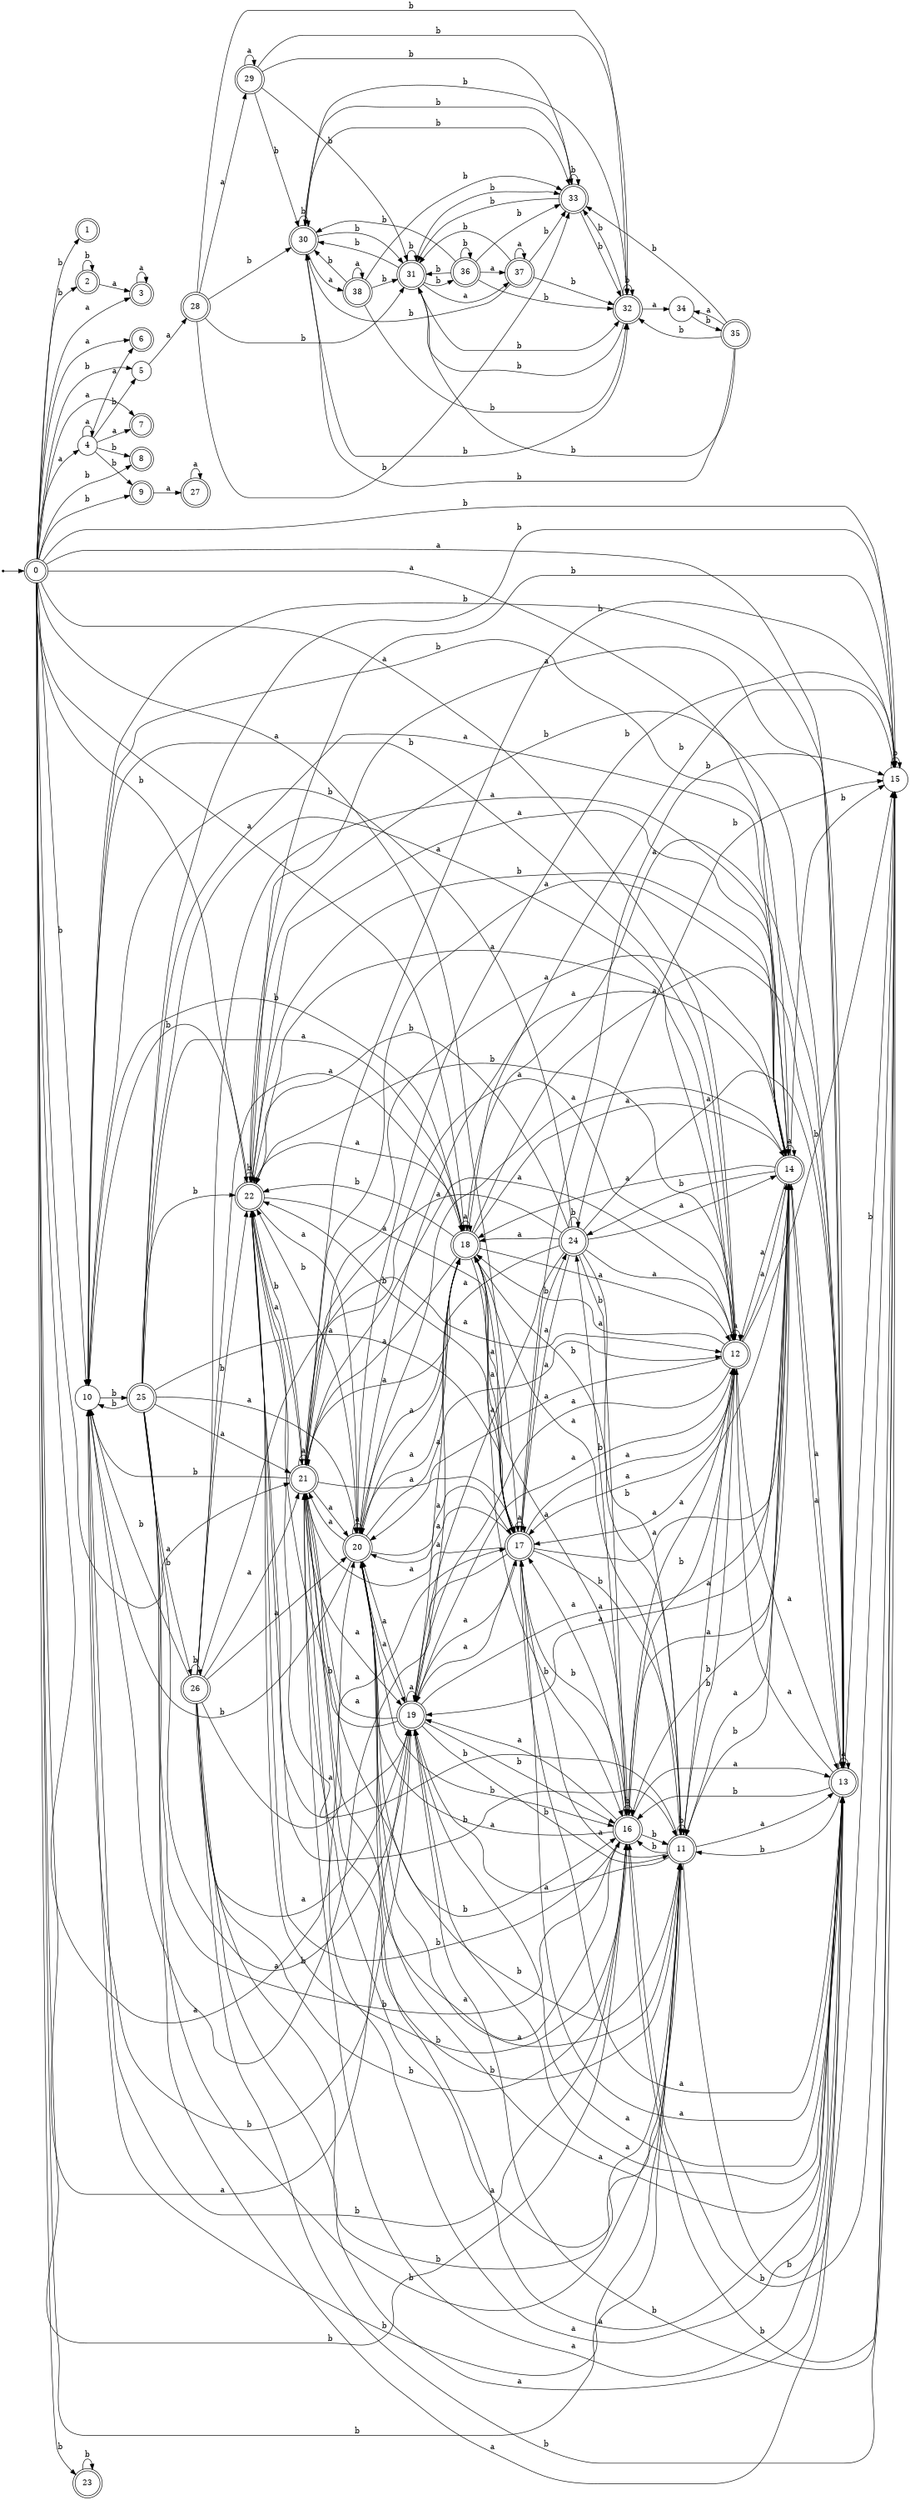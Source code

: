 digraph finite_state_machine {
rankdir=LR;
size="20,20";
node [shape = point]; "dummy0"
node [shape = doublecircle]; "0";"dummy0" -> "0";
node [shape = doublecircle]; "1";node [shape = doublecircle]; "2";node [shape = doublecircle]; "3";node [shape = circle]; "4";
node [shape = circle]; "5";
node [shape = doublecircle]; "6";node [shape = doublecircle]; "7";node [shape = doublecircle]; "8";node [shape = doublecircle]; "9";node [shape = circle]; "10";
node [shape = doublecircle]; "11";node [shape = doublecircle]; "12";node [shape = doublecircle]; "13";node [shape = doublecircle]; "14";node [shape = circle]; "15";
node [shape = doublecircle]; "16";node [shape = doublecircle]; "17";node [shape = doublecircle]; "18";node [shape = doublecircle]; "19";node [shape = doublecircle]; "20";node [shape = doublecircle]; "21";node [shape = doublecircle]; "22";node [shape = doublecircle]; "23";node [shape = doublecircle]; "24";node [shape = doublecircle]; "25";node [shape = doublecircle]; "26";node [shape = doublecircle]; "27";node [shape = doublecircle]; "28";node [shape = doublecircle]; "29";node [shape = doublecircle]; "30";node [shape = doublecircle]; "31";node [shape = doublecircle]; "32";node [shape = doublecircle]; "33";node [shape = circle]; "34";
node [shape = doublecircle]; "35";node [shape = doublecircle]; "36";node [shape = doublecircle]; "37";node [shape = doublecircle]; "38";"0" -> "1" [label = "b"];
 "0" -> "2" [label = "b"];
 "0" -> "5" [label = "b"];
 "0" -> "8" [label = "b"];
 "0" -> "9" [label = "b"];
 "0" -> "10" [label = "b"];
 "0" -> "11" [label = "b"];
 "0" -> "15" [label = "b"];
 "0" -> "16" [label = "b"];
 "0" -> "22" [label = "b"];
 "0" -> "23" [label = "b"];
 "0" -> "3" [label = "a"];
 "0" -> "4" [label = "a"];
 "0" -> "6" [label = "a"];
 "0" -> "7" [label = "a"];
 "0" -> "12" [label = "a"];
 "0" -> "13" [label = "a"];
 "0" -> "14" [label = "a"];
 "0" -> "17" [label = "a"];
 "0" -> "18" [label = "a"];
 "0" -> "19" [label = "a"];
 "0" -> "20" [label = "a"];
 "0" -> "21" [label = "a"];
 "23" -> "23" [label = "b"];
 "22" -> "16" [label = "b"];
 "22" -> "22" [label = "b"];
 "22" -> "10" [label = "b"];
 "22" -> "11" [label = "b"];
 "22" -> "15" [label = "b"];
 "22" -> "12" [label = "a"];
 "22" -> "13" [label = "a"];
 "22" -> "14" [label = "a"];
 "22" -> "17" [label = "a"];
 "22" -> "18" [label = "a"];
 "22" -> "19" [label = "a"];
 "22" -> "20" [label = "a"];
 "22" -> "21" [label = "a"];
 "21" -> "12" [label = "a"];
 "21" -> "13" [label = "a"];
 "21" -> "14" [label = "a"];
 "21" -> "17" [label = "a"];
 "21" -> "18" [label = "a"];
 "21" -> "19" [label = "a"];
 "21" -> "20" [label = "a"];
 "21" -> "21" [label = "a"];
 "21" -> "16" [label = "b"];
 "21" -> "22" [label = "b"];
 "21" -> "10" [label = "b"];
 "21" -> "11" [label = "b"];
 "21" -> "15" [label = "b"];
 "20" -> "12" [label = "a"];
 "20" -> "13" [label = "a"];
 "20" -> "14" [label = "a"];
 "20" -> "17" [label = "a"];
 "20" -> "18" [label = "a"];
 "20" -> "19" [label = "a"];
 "20" -> "20" [label = "a"];
 "20" -> "21" [label = "a"];
 "20" -> "16" [label = "b"];
 "20" -> "22" [label = "b"];
 "20" -> "10" [label = "b"];
 "20" -> "11" [label = "b"];
 "20" -> "15" [label = "b"];
 "19" -> "12" [label = "a"];
 "19" -> "13" [label = "a"];
 "19" -> "14" [label = "a"];
 "19" -> "17" [label = "a"];
 "19" -> "18" [label = "a"];
 "19" -> "19" [label = "a"];
 "19" -> "20" [label = "a"];
 "19" -> "21" [label = "a"];
 "19" -> "16" [label = "b"];
 "19" -> "22" [label = "b"];
 "19" -> "10" [label = "b"];
 "19" -> "11" [label = "b"];
 "19" -> "15" [label = "b"];
 "18" -> "12" [label = "a"];
 "18" -> "13" [label = "a"];
 "18" -> "14" [label = "a"];
 "18" -> "17" [label = "a"];
 "18" -> "18" [label = "a"];
 "18" -> "19" [label = "a"];
 "18" -> "20" [label = "a"];
 "18" -> "21" [label = "a"];
 "18" -> "16" [label = "b"];
 "18" -> "22" [label = "b"];
 "18" -> "10" [label = "b"];
 "18" -> "11" [label = "b"];
 "18" -> "15" [label = "b"];
 "17" -> "12" [label = "a"];
 "17" -> "13" [label = "a"];
 "17" -> "14" [label = "a"];
 "17" -> "17" [label = "a"];
 "17" -> "18" [label = "a"];
 "17" -> "19" [label = "a"];
 "17" -> "20" [label = "a"];
 "17" -> "21" [label = "a"];
 "17" -> "16" [label = "b"];
 "17" -> "22" [label = "b"];
 "17" -> "24" [label = "b"];
 "17" -> "10" [label = "b"];
 "17" -> "11" [label = "b"];
 "17" -> "15" [label = "b"];
 "24" -> "16" [label = "b"];
 "24" -> "22" [label = "b"];
 "24" -> "24" [label = "b"];
 "24" -> "10" [label = "b"];
 "24" -> "11" [label = "b"];
 "24" -> "15" [label = "b"];
 "24" -> "12" [label = "a"];
 "24" -> "13" [label = "a"];
 "24" -> "14" [label = "a"];
 "24" -> "17" [label = "a"];
 "24" -> "18" [label = "a"];
 "24" -> "19" [label = "a"];
 "24" -> "20" [label = "a"];
 "24" -> "21" [label = "a"];
 "16" -> "16" [label = "b"];
 "16" -> "22" [label = "b"];
 "16" -> "24" [label = "b"];
 "16" -> "10" [label = "b"];
 "16" -> "11" [label = "b"];
 "16" -> "15" [label = "b"];
 "16" -> "12" [label = "a"];
 "16" -> "13" [label = "a"];
 "16" -> "14" [label = "a"];
 "16" -> "17" [label = "a"];
 "16" -> "18" [label = "a"];
 "16" -> "19" [label = "a"];
 "16" -> "20" [label = "a"];
 "16" -> "21" [label = "a"];
 "15" -> "16" [label = "b"];
 "15" -> "15" [label = "b"];
 "14" -> "12" [label = "a"];
 "14" -> "13" [label = "a"];
 "14" -> "14" [label = "a"];
 "14" -> "17" [label = "a"];
 "14" -> "18" [label = "a"];
 "14" -> "19" [label = "a"];
 "14" -> "20" [label = "a"];
 "14" -> "21" [label = "a"];
 "14" -> "16" [label = "b"];
 "14" -> "22" [label = "b"];
 "14" -> "24" [label = "b"];
 "14" -> "10" [label = "b"];
 "14" -> "11" [label = "b"];
 "14" -> "15" [label = "b"];
 "13" -> "12" [label = "a"];
 "13" -> "13" [label = "a"];
 "13" -> "14" [label = "a"];
 "13" -> "17" [label = "a"];
 "13" -> "18" [label = "a"];
 "13" -> "19" [label = "a"];
 "13" -> "20" [label = "a"];
 "13" -> "21" [label = "a"];
 "13" -> "16" [label = "b"];
 "13" -> "22" [label = "b"];
 "13" -> "10" [label = "b"];
 "13" -> "11" [label = "b"];
 "13" -> "15" [label = "b"];
 "12" -> "12" [label = "a"];
 "12" -> "13" [label = "a"];
 "12" -> "14" [label = "a"];
 "12" -> "17" [label = "a"];
 "12" -> "18" [label = "a"];
 "12" -> "19" [label = "a"];
 "12" -> "20" [label = "a"];
 "12" -> "21" [label = "a"];
 "12" -> "16" [label = "b"];
 "12" -> "22" [label = "b"];
 "12" -> "10" [label = "b"];
 "12" -> "11" [label = "b"];
 "12" -> "15" [label = "b"];
 "11" -> "16" [label = "b"];
 "11" -> "22" [label = "b"];
 "11" -> "10" [label = "b"];
 "11" -> "11" [label = "b"];
 "11" -> "15" [label = "b"];
 "11" -> "12" [label = "a"];
 "11" -> "13" [label = "a"];
 "11" -> "14" [label = "a"];
 "11" -> "17" [label = "a"];
 "11" -> "18" [label = "a"];
 "11" -> "19" [label = "a"];
 "11" -> "20" [label = "a"];
 "11" -> "21" [label = "a"];
 "10" -> "25" [label = "b"];
 "25" -> "16" [label = "b"];
 "25" -> "26" [label = "b"];
 "25" -> "22" [label = "b"];
 "25" -> "10" [label = "b"];
 "25" -> "11" [label = "b"];
 "25" -> "15" [label = "b"];
 "25" -> "12" [label = "a"];
 "25" -> "13" [label = "a"];
 "25" -> "14" [label = "a"];
 "25" -> "17" [label = "a"];
 "25" -> "18" [label = "a"];
 "25" -> "19" [label = "a"];
 "25" -> "20" [label = "a"];
 "25" -> "21" [label = "a"];
 "26" -> "16" [label = "b"];
 "26" -> "26" [label = "b"];
 "26" -> "22" [label = "b"];
 "26" -> "10" [label = "b"];
 "26" -> "11" [label = "b"];
 "26" -> "15" [label = "b"];
 "26" -> "12" [label = "a"];
 "26" -> "13" [label = "a"];
 "26" -> "14" [label = "a"];
 "26" -> "17" [label = "a"];
 "26" -> "18" [label = "a"];
 "26" -> "19" [label = "a"];
 "26" -> "20" [label = "a"];
 "26" -> "21" [label = "a"];
 "9" -> "27" [label = "a"];
 "27" -> "27" [label = "a"];
 "5" -> "28" [label = "a"];
 "28" -> "29" [label = "a"];
 "28" -> "32" [label = "b"];
 "28" -> "33" [label = "b"];
 "28" -> "30" [label = "b"];
 "28" -> "31" [label = "b"];
 "33" -> "32" [label = "b"];
 "33" -> "33" [label = "b"];
 "33" -> "30" [label = "b"];
 "33" -> "31" [label = "b"];
 "32" -> "32" [label = "b"];
 "32" -> "33" [label = "b"];
 "32" -> "30" [label = "b"];
 "32" -> "31" [label = "b"];
 "32" -> "34" [label = "a"];
 "34" -> "35" [label = "b"];
 "35" -> "34" [label = "a"];
 "35" -> "32" [label = "b"];
 "35" -> "33" [label = "b"];
 "35" -> "30" [label = "b"];
 "35" -> "31" [label = "b"];
 "31" -> "32" [label = "b"];
 "31" -> "33" [label = "b"];
 "31" -> "36" [label = "b"];
 "31" -> "30" [label = "b"];
 "31" -> "31" [label = "b"];
 "31" -> "37" [label = "a"];
 "37" -> "37" [label = "a"];
 "37" -> "32" [label = "b"];
 "37" -> "33" [label = "b"];
 "37" -> "30" [label = "b"];
 "37" -> "31" [label = "b"];
 "36" -> "32" [label = "b"];
 "36" -> "33" [label = "b"];
 "36" -> "36" [label = "b"];
 "36" -> "30" [label = "b"];
 "36" -> "31" [label = "b"];
 "36" -> "37" [label = "a"];
 "30" -> "32" [label = "b"];
 "30" -> "33" [label = "b"];
 "30" -> "30" [label = "b"];
 "30" -> "31" [label = "b"];
 "30" -> "38" [label = "a"];
 "38" -> "38" [label = "a"];
 "38" -> "32" [label = "b"];
 "38" -> "33" [label = "b"];
 "38" -> "30" [label = "b"];
 "38" -> "31" [label = "b"];
 "29" -> "29" [label = "a"];
 "29" -> "32" [label = "b"];
 "29" -> "33" [label = "b"];
 "29" -> "30" [label = "b"];
 "29" -> "31" [label = "b"];
 "4" -> "4" [label = "a"];
 "4" -> "6" [label = "a"];
 "4" -> "7" [label = "a"];
 "4" -> "8" [label = "b"];
 "4" -> "9" [label = "b"];
 "4" -> "5" [label = "b"];
 "3" -> "3" [label = "a"];
 "2" -> "2" [label = "b"];
 "2" -> "3" [label = "a"];
 }
